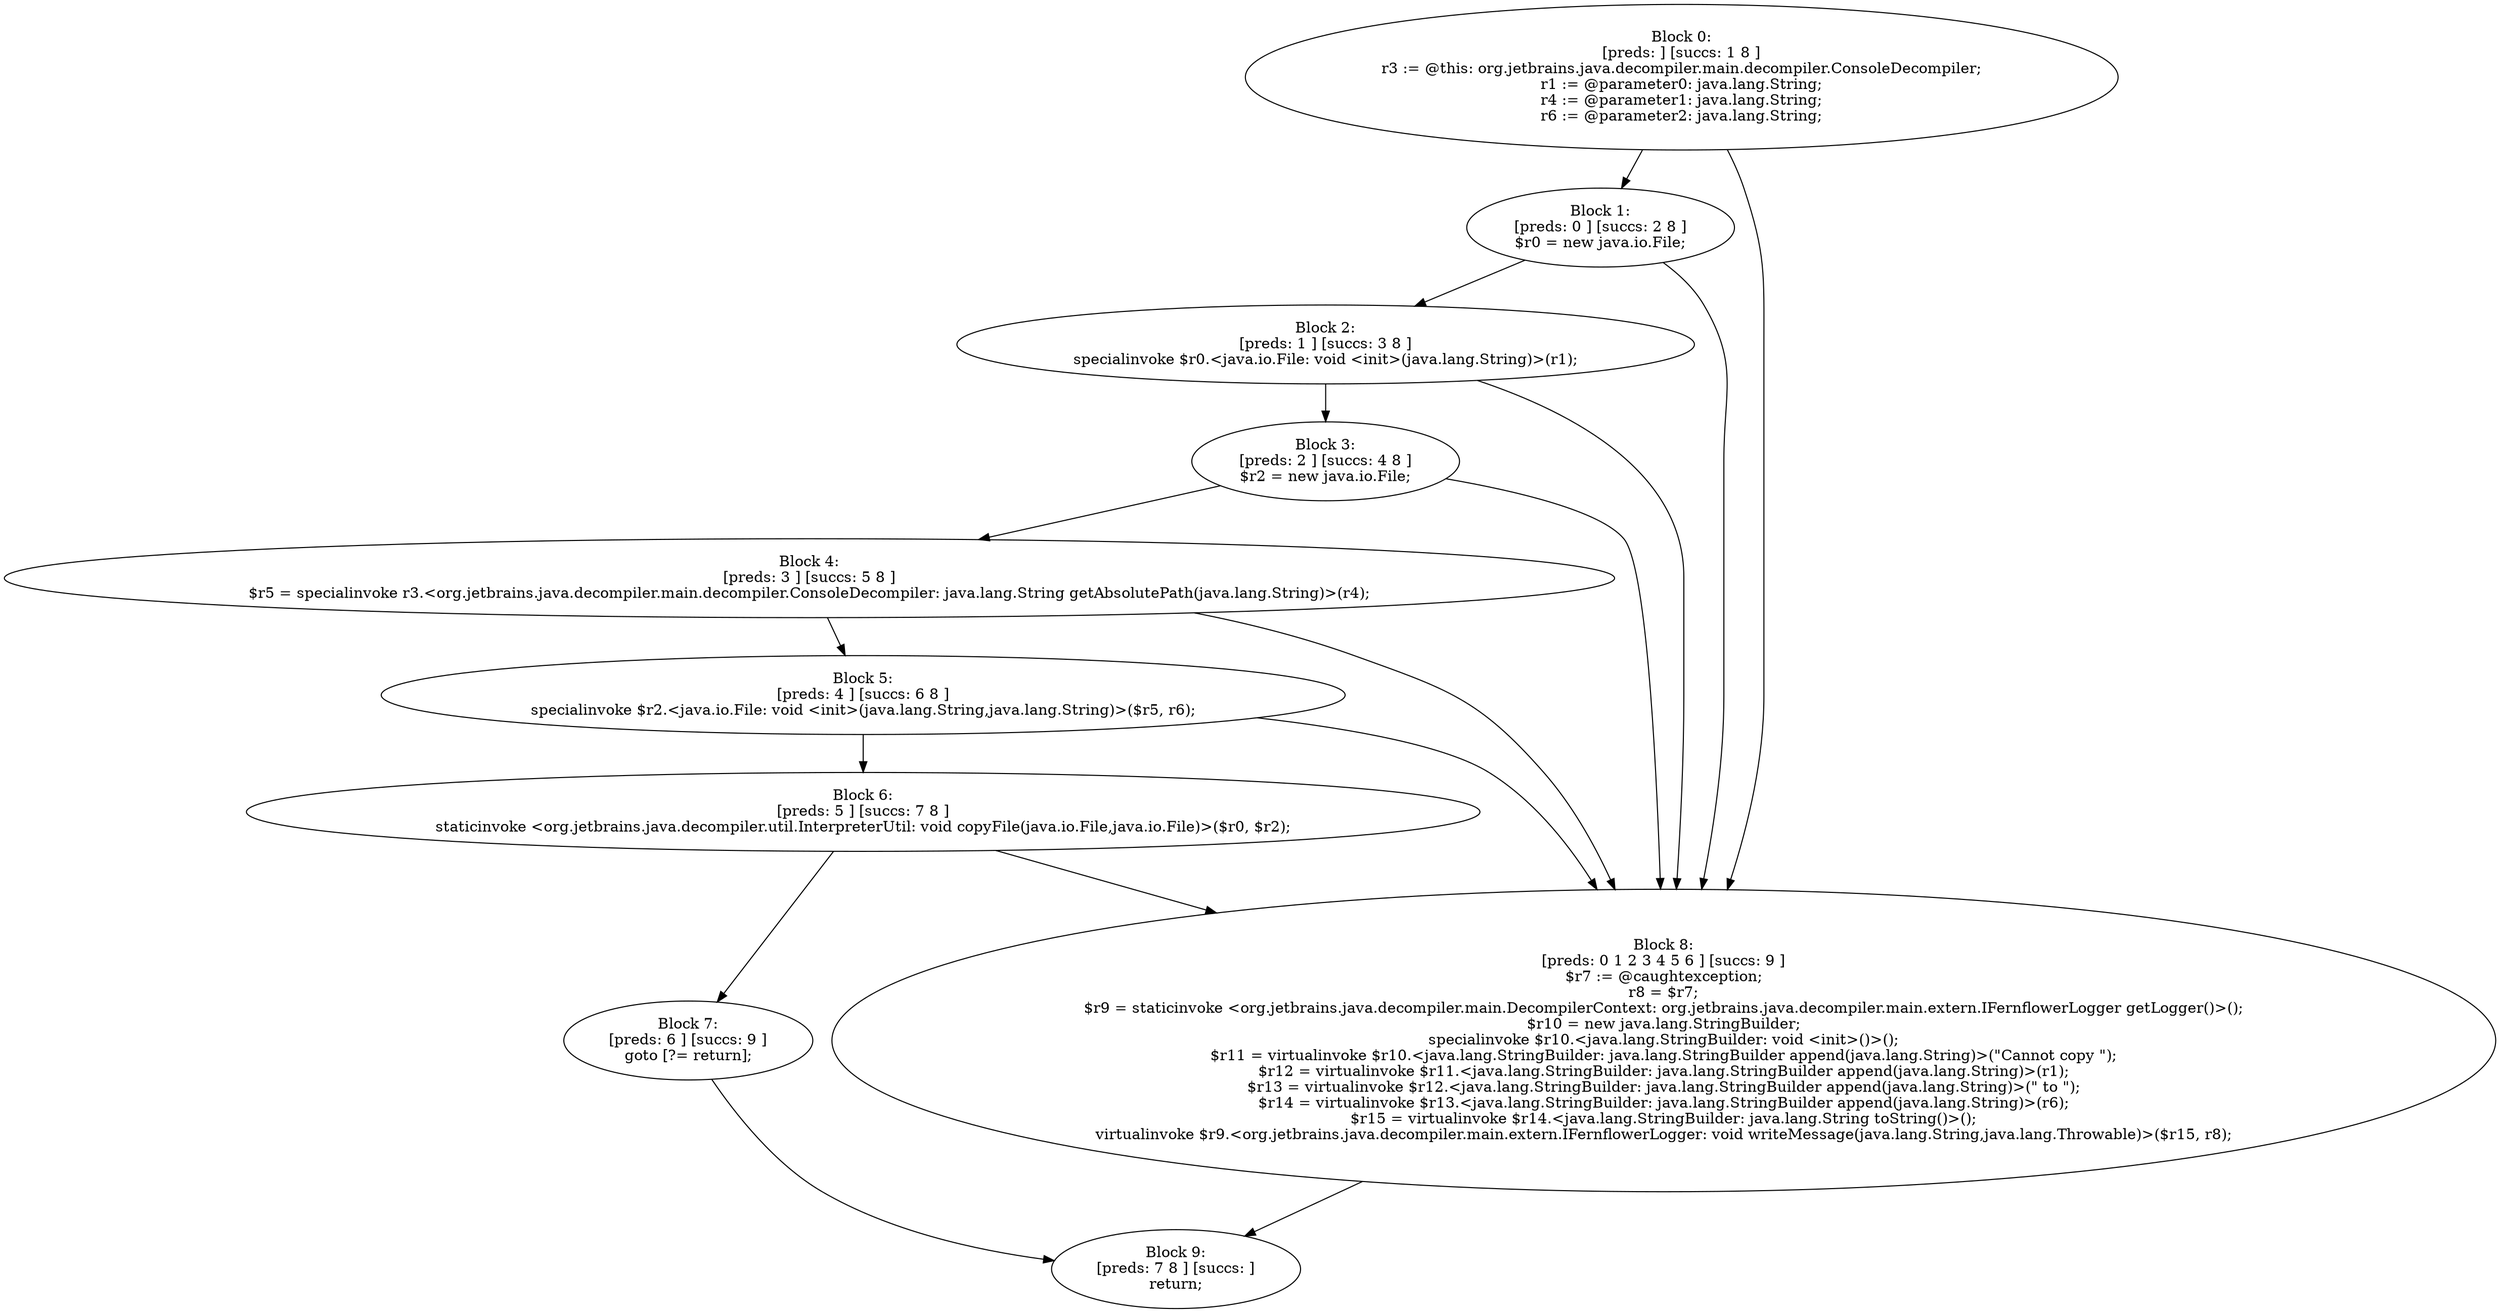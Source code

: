digraph "unitGraph" {
    "Block 0:
[preds: ] [succs: 1 8 ]
r3 := @this: org.jetbrains.java.decompiler.main.decompiler.ConsoleDecompiler;
r1 := @parameter0: java.lang.String;
r4 := @parameter1: java.lang.String;
r6 := @parameter2: java.lang.String;
"
    "Block 1:
[preds: 0 ] [succs: 2 8 ]
$r0 = new java.io.File;
"
    "Block 2:
[preds: 1 ] [succs: 3 8 ]
specialinvoke $r0.<java.io.File: void <init>(java.lang.String)>(r1);
"
    "Block 3:
[preds: 2 ] [succs: 4 8 ]
$r2 = new java.io.File;
"
    "Block 4:
[preds: 3 ] [succs: 5 8 ]
$r5 = specialinvoke r3.<org.jetbrains.java.decompiler.main.decompiler.ConsoleDecompiler: java.lang.String getAbsolutePath(java.lang.String)>(r4);
"
    "Block 5:
[preds: 4 ] [succs: 6 8 ]
specialinvoke $r2.<java.io.File: void <init>(java.lang.String,java.lang.String)>($r5, r6);
"
    "Block 6:
[preds: 5 ] [succs: 7 8 ]
staticinvoke <org.jetbrains.java.decompiler.util.InterpreterUtil: void copyFile(java.io.File,java.io.File)>($r0, $r2);
"
    "Block 7:
[preds: 6 ] [succs: 9 ]
goto [?= return];
"
    "Block 8:
[preds: 0 1 2 3 4 5 6 ] [succs: 9 ]
$r7 := @caughtexception;
r8 = $r7;
$r9 = staticinvoke <org.jetbrains.java.decompiler.main.DecompilerContext: org.jetbrains.java.decompiler.main.extern.IFernflowerLogger getLogger()>();
$r10 = new java.lang.StringBuilder;
specialinvoke $r10.<java.lang.StringBuilder: void <init>()>();
$r11 = virtualinvoke $r10.<java.lang.StringBuilder: java.lang.StringBuilder append(java.lang.String)>(\"Cannot copy \");
$r12 = virtualinvoke $r11.<java.lang.StringBuilder: java.lang.StringBuilder append(java.lang.String)>(r1);
$r13 = virtualinvoke $r12.<java.lang.StringBuilder: java.lang.StringBuilder append(java.lang.String)>(\" to \");
$r14 = virtualinvoke $r13.<java.lang.StringBuilder: java.lang.StringBuilder append(java.lang.String)>(r6);
$r15 = virtualinvoke $r14.<java.lang.StringBuilder: java.lang.String toString()>();
virtualinvoke $r9.<org.jetbrains.java.decompiler.main.extern.IFernflowerLogger: void writeMessage(java.lang.String,java.lang.Throwable)>($r15, r8);
"
    "Block 9:
[preds: 7 8 ] [succs: ]
return;
"
    "Block 0:
[preds: ] [succs: 1 8 ]
r3 := @this: org.jetbrains.java.decompiler.main.decompiler.ConsoleDecompiler;
r1 := @parameter0: java.lang.String;
r4 := @parameter1: java.lang.String;
r6 := @parameter2: java.lang.String;
"->"Block 1:
[preds: 0 ] [succs: 2 8 ]
$r0 = new java.io.File;
";
    "Block 0:
[preds: ] [succs: 1 8 ]
r3 := @this: org.jetbrains.java.decompiler.main.decompiler.ConsoleDecompiler;
r1 := @parameter0: java.lang.String;
r4 := @parameter1: java.lang.String;
r6 := @parameter2: java.lang.String;
"->"Block 8:
[preds: 0 1 2 3 4 5 6 ] [succs: 9 ]
$r7 := @caughtexception;
r8 = $r7;
$r9 = staticinvoke <org.jetbrains.java.decompiler.main.DecompilerContext: org.jetbrains.java.decompiler.main.extern.IFernflowerLogger getLogger()>();
$r10 = new java.lang.StringBuilder;
specialinvoke $r10.<java.lang.StringBuilder: void <init>()>();
$r11 = virtualinvoke $r10.<java.lang.StringBuilder: java.lang.StringBuilder append(java.lang.String)>(\"Cannot copy \");
$r12 = virtualinvoke $r11.<java.lang.StringBuilder: java.lang.StringBuilder append(java.lang.String)>(r1);
$r13 = virtualinvoke $r12.<java.lang.StringBuilder: java.lang.StringBuilder append(java.lang.String)>(\" to \");
$r14 = virtualinvoke $r13.<java.lang.StringBuilder: java.lang.StringBuilder append(java.lang.String)>(r6);
$r15 = virtualinvoke $r14.<java.lang.StringBuilder: java.lang.String toString()>();
virtualinvoke $r9.<org.jetbrains.java.decompiler.main.extern.IFernflowerLogger: void writeMessage(java.lang.String,java.lang.Throwable)>($r15, r8);
";
    "Block 1:
[preds: 0 ] [succs: 2 8 ]
$r0 = new java.io.File;
"->"Block 2:
[preds: 1 ] [succs: 3 8 ]
specialinvoke $r0.<java.io.File: void <init>(java.lang.String)>(r1);
";
    "Block 1:
[preds: 0 ] [succs: 2 8 ]
$r0 = new java.io.File;
"->"Block 8:
[preds: 0 1 2 3 4 5 6 ] [succs: 9 ]
$r7 := @caughtexception;
r8 = $r7;
$r9 = staticinvoke <org.jetbrains.java.decompiler.main.DecompilerContext: org.jetbrains.java.decompiler.main.extern.IFernflowerLogger getLogger()>();
$r10 = new java.lang.StringBuilder;
specialinvoke $r10.<java.lang.StringBuilder: void <init>()>();
$r11 = virtualinvoke $r10.<java.lang.StringBuilder: java.lang.StringBuilder append(java.lang.String)>(\"Cannot copy \");
$r12 = virtualinvoke $r11.<java.lang.StringBuilder: java.lang.StringBuilder append(java.lang.String)>(r1);
$r13 = virtualinvoke $r12.<java.lang.StringBuilder: java.lang.StringBuilder append(java.lang.String)>(\" to \");
$r14 = virtualinvoke $r13.<java.lang.StringBuilder: java.lang.StringBuilder append(java.lang.String)>(r6);
$r15 = virtualinvoke $r14.<java.lang.StringBuilder: java.lang.String toString()>();
virtualinvoke $r9.<org.jetbrains.java.decompiler.main.extern.IFernflowerLogger: void writeMessage(java.lang.String,java.lang.Throwable)>($r15, r8);
";
    "Block 2:
[preds: 1 ] [succs: 3 8 ]
specialinvoke $r0.<java.io.File: void <init>(java.lang.String)>(r1);
"->"Block 3:
[preds: 2 ] [succs: 4 8 ]
$r2 = new java.io.File;
";
    "Block 2:
[preds: 1 ] [succs: 3 8 ]
specialinvoke $r0.<java.io.File: void <init>(java.lang.String)>(r1);
"->"Block 8:
[preds: 0 1 2 3 4 5 6 ] [succs: 9 ]
$r7 := @caughtexception;
r8 = $r7;
$r9 = staticinvoke <org.jetbrains.java.decompiler.main.DecompilerContext: org.jetbrains.java.decompiler.main.extern.IFernflowerLogger getLogger()>();
$r10 = new java.lang.StringBuilder;
specialinvoke $r10.<java.lang.StringBuilder: void <init>()>();
$r11 = virtualinvoke $r10.<java.lang.StringBuilder: java.lang.StringBuilder append(java.lang.String)>(\"Cannot copy \");
$r12 = virtualinvoke $r11.<java.lang.StringBuilder: java.lang.StringBuilder append(java.lang.String)>(r1);
$r13 = virtualinvoke $r12.<java.lang.StringBuilder: java.lang.StringBuilder append(java.lang.String)>(\" to \");
$r14 = virtualinvoke $r13.<java.lang.StringBuilder: java.lang.StringBuilder append(java.lang.String)>(r6);
$r15 = virtualinvoke $r14.<java.lang.StringBuilder: java.lang.String toString()>();
virtualinvoke $r9.<org.jetbrains.java.decompiler.main.extern.IFernflowerLogger: void writeMessage(java.lang.String,java.lang.Throwable)>($r15, r8);
";
    "Block 3:
[preds: 2 ] [succs: 4 8 ]
$r2 = new java.io.File;
"->"Block 4:
[preds: 3 ] [succs: 5 8 ]
$r5 = specialinvoke r3.<org.jetbrains.java.decompiler.main.decompiler.ConsoleDecompiler: java.lang.String getAbsolutePath(java.lang.String)>(r4);
";
    "Block 3:
[preds: 2 ] [succs: 4 8 ]
$r2 = new java.io.File;
"->"Block 8:
[preds: 0 1 2 3 4 5 6 ] [succs: 9 ]
$r7 := @caughtexception;
r8 = $r7;
$r9 = staticinvoke <org.jetbrains.java.decompiler.main.DecompilerContext: org.jetbrains.java.decompiler.main.extern.IFernflowerLogger getLogger()>();
$r10 = new java.lang.StringBuilder;
specialinvoke $r10.<java.lang.StringBuilder: void <init>()>();
$r11 = virtualinvoke $r10.<java.lang.StringBuilder: java.lang.StringBuilder append(java.lang.String)>(\"Cannot copy \");
$r12 = virtualinvoke $r11.<java.lang.StringBuilder: java.lang.StringBuilder append(java.lang.String)>(r1);
$r13 = virtualinvoke $r12.<java.lang.StringBuilder: java.lang.StringBuilder append(java.lang.String)>(\" to \");
$r14 = virtualinvoke $r13.<java.lang.StringBuilder: java.lang.StringBuilder append(java.lang.String)>(r6);
$r15 = virtualinvoke $r14.<java.lang.StringBuilder: java.lang.String toString()>();
virtualinvoke $r9.<org.jetbrains.java.decompiler.main.extern.IFernflowerLogger: void writeMessage(java.lang.String,java.lang.Throwable)>($r15, r8);
";
    "Block 4:
[preds: 3 ] [succs: 5 8 ]
$r5 = specialinvoke r3.<org.jetbrains.java.decompiler.main.decompiler.ConsoleDecompiler: java.lang.String getAbsolutePath(java.lang.String)>(r4);
"->"Block 5:
[preds: 4 ] [succs: 6 8 ]
specialinvoke $r2.<java.io.File: void <init>(java.lang.String,java.lang.String)>($r5, r6);
";
    "Block 4:
[preds: 3 ] [succs: 5 8 ]
$r5 = specialinvoke r3.<org.jetbrains.java.decompiler.main.decompiler.ConsoleDecompiler: java.lang.String getAbsolutePath(java.lang.String)>(r4);
"->"Block 8:
[preds: 0 1 2 3 4 5 6 ] [succs: 9 ]
$r7 := @caughtexception;
r8 = $r7;
$r9 = staticinvoke <org.jetbrains.java.decompiler.main.DecompilerContext: org.jetbrains.java.decompiler.main.extern.IFernflowerLogger getLogger()>();
$r10 = new java.lang.StringBuilder;
specialinvoke $r10.<java.lang.StringBuilder: void <init>()>();
$r11 = virtualinvoke $r10.<java.lang.StringBuilder: java.lang.StringBuilder append(java.lang.String)>(\"Cannot copy \");
$r12 = virtualinvoke $r11.<java.lang.StringBuilder: java.lang.StringBuilder append(java.lang.String)>(r1);
$r13 = virtualinvoke $r12.<java.lang.StringBuilder: java.lang.StringBuilder append(java.lang.String)>(\" to \");
$r14 = virtualinvoke $r13.<java.lang.StringBuilder: java.lang.StringBuilder append(java.lang.String)>(r6);
$r15 = virtualinvoke $r14.<java.lang.StringBuilder: java.lang.String toString()>();
virtualinvoke $r9.<org.jetbrains.java.decompiler.main.extern.IFernflowerLogger: void writeMessage(java.lang.String,java.lang.Throwable)>($r15, r8);
";
    "Block 5:
[preds: 4 ] [succs: 6 8 ]
specialinvoke $r2.<java.io.File: void <init>(java.lang.String,java.lang.String)>($r5, r6);
"->"Block 6:
[preds: 5 ] [succs: 7 8 ]
staticinvoke <org.jetbrains.java.decompiler.util.InterpreterUtil: void copyFile(java.io.File,java.io.File)>($r0, $r2);
";
    "Block 5:
[preds: 4 ] [succs: 6 8 ]
specialinvoke $r2.<java.io.File: void <init>(java.lang.String,java.lang.String)>($r5, r6);
"->"Block 8:
[preds: 0 1 2 3 4 5 6 ] [succs: 9 ]
$r7 := @caughtexception;
r8 = $r7;
$r9 = staticinvoke <org.jetbrains.java.decompiler.main.DecompilerContext: org.jetbrains.java.decompiler.main.extern.IFernflowerLogger getLogger()>();
$r10 = new java.lang.StringBuilder;
specialinvoke $r10.<java.lang.StringBuilder: void <init>()>();
$r11 = virtualinvoke $r10.<java.lang.StringBuilder: java.lang.StringBuilder append(java.lang.String)>(\"Cannot copy \");
$r12 = virtualinvoke $r11.<java.lang.StringBuilder: java.lang.StringBuilder append(java.lang.String)>(r1);
$r13 = virtualinvoke $r12.<java.lang.StringBuilder: java.lang.StringBuilder append(java.lang.String)>(\" to \");
$r14 = virtualinvoke $r13.<java.lang.StringBuilder: java.lang.StringBuilder append(java.lang.String)>(r6);
$r15 = virtualinvoke $r14.<java.lang.StringBuilder: java.lang.String toString()>();
virtualinvoke $r9.<org.jetbrains.java.decompiler.main.extern.IFernflowerLogger: void writeMessage(java.lang.String,java.lang.Throwable)>($r15, r8);
";
    "Block 6:
[preds: 5 ] [succs: 7 8 ]
staticinvoke <org.jetbrains.java.decompiler.util.InterpreterUtil: void copyFile(java.io.File,java.io.File)>($r0, $r2);
"->"Block 7:
[preds: 6 ] [succs: 9 ]
goto [?= return];
";
    "Block 6:
[preds: 5 ] [succs: 7 8 ]
staticinvoke <org.jetbrains.java.decompiler.util.InterpreterUtil: void copyFile(java.io.File,java.io.File)>($r0, $r2);
"->"Block 8:
[preds: 0 1 2 3 4 5 6 ] [succs: 9 ]
$r7 := @caughtexception;
r8 = $r7;
$r9 = staticinvoke <org.jetbrains.java.decompiler.main.DecompilerContext: org.jetbrains.java.decompiler.main.extern.IFernflowerLogger getLogger()>();
$r10 = new java.lang.StringBuilder;
specialinvoke $r10.<java.lang.StringBuilder: void <init>()>();
$r11 = virtualinvoke $r10.<java.lang.StringBuilder: java.lang.StringBuilder append(java.lang.String)>(\"Cannot copy \");
$r12 = virtualinvoke $r11.<java.lang.StringBuilder: java.lang.StringBuilder append(java.lang.String)>(r1);
$r13 = virtualinvoke $r12.<java.lang.StringBuilder: java.lang.StringBuilder append(java.lang.String)>(\" to \");
$r14 = virtualinvoke $r13.<java.lang.StringBuilder: java.lang.StringBuilder append(java.lang.String)>(r6);
$r15 = virtualinvoke $r14.<java.lang.StringBuilder: java.lang.String toString()>();
virtualinvoke $r9.<org.jetbrains.java.decompiler.main.extern.IFernflowerLogger: void writeMessage(java.lang.String,java.lang.Throwable)>($r15, r8);
";
    "Block 7:
[preds: 6 ] [succs: 9 ]
goto [?= return];
"->"Block 9:
[preds: 7 8 ] [succs: ]
return;
";
    "Block 8:
[preds: 0 1 2 3 4 5 6 ] [succs: 9 ]
$r7 := @caughtexception;
r8 = $r7;
$r9 = staticinvoke <org.jetbrains.java.decompiler.main.DecompilerContext: org.jetbrains.java.decompiler.main.extern.IFernflowerLogger getLogger()>();
$r10 = new java.lang.StringBuilder;
specialinvoke $r10.<java.lang.StringBuilder: void <init>()>();
$r11 = virtualinvoke $r10.<java.lang.StringBuilder: java.lang.StringBuilder append(java.lang.String)>(\"Cannot copy \");
$r12 = virtualinvoke $r11.<java.lang.StringBuilder: java.lang.StringBuilder append(java.lang.String)>(r1);
$r13 = virtualinvoke $r12.<java.lang.StringBuilder: java.lang.StringBuilder append(java.lang.String)>(\" to \");
$r14 = virtualinvoke $r13.<java.lang.StringBuilder: java.lang.StringBuilder append(java.lang.String)>(r6);
$r15 = virtualinvoke $r14.<java.lang.StringBuilder: java.lang.String toString()>();
virtualinvoke $r9.<org.jetbrains.java.decompiler.main.extern.IFernflowerLogger: void writeMessage(java.lang.String,java.lang.Throwable)>($r15, r8);
"->"Block 9:
[preds: 7 8 ] [succs: ]
return;
";
}
